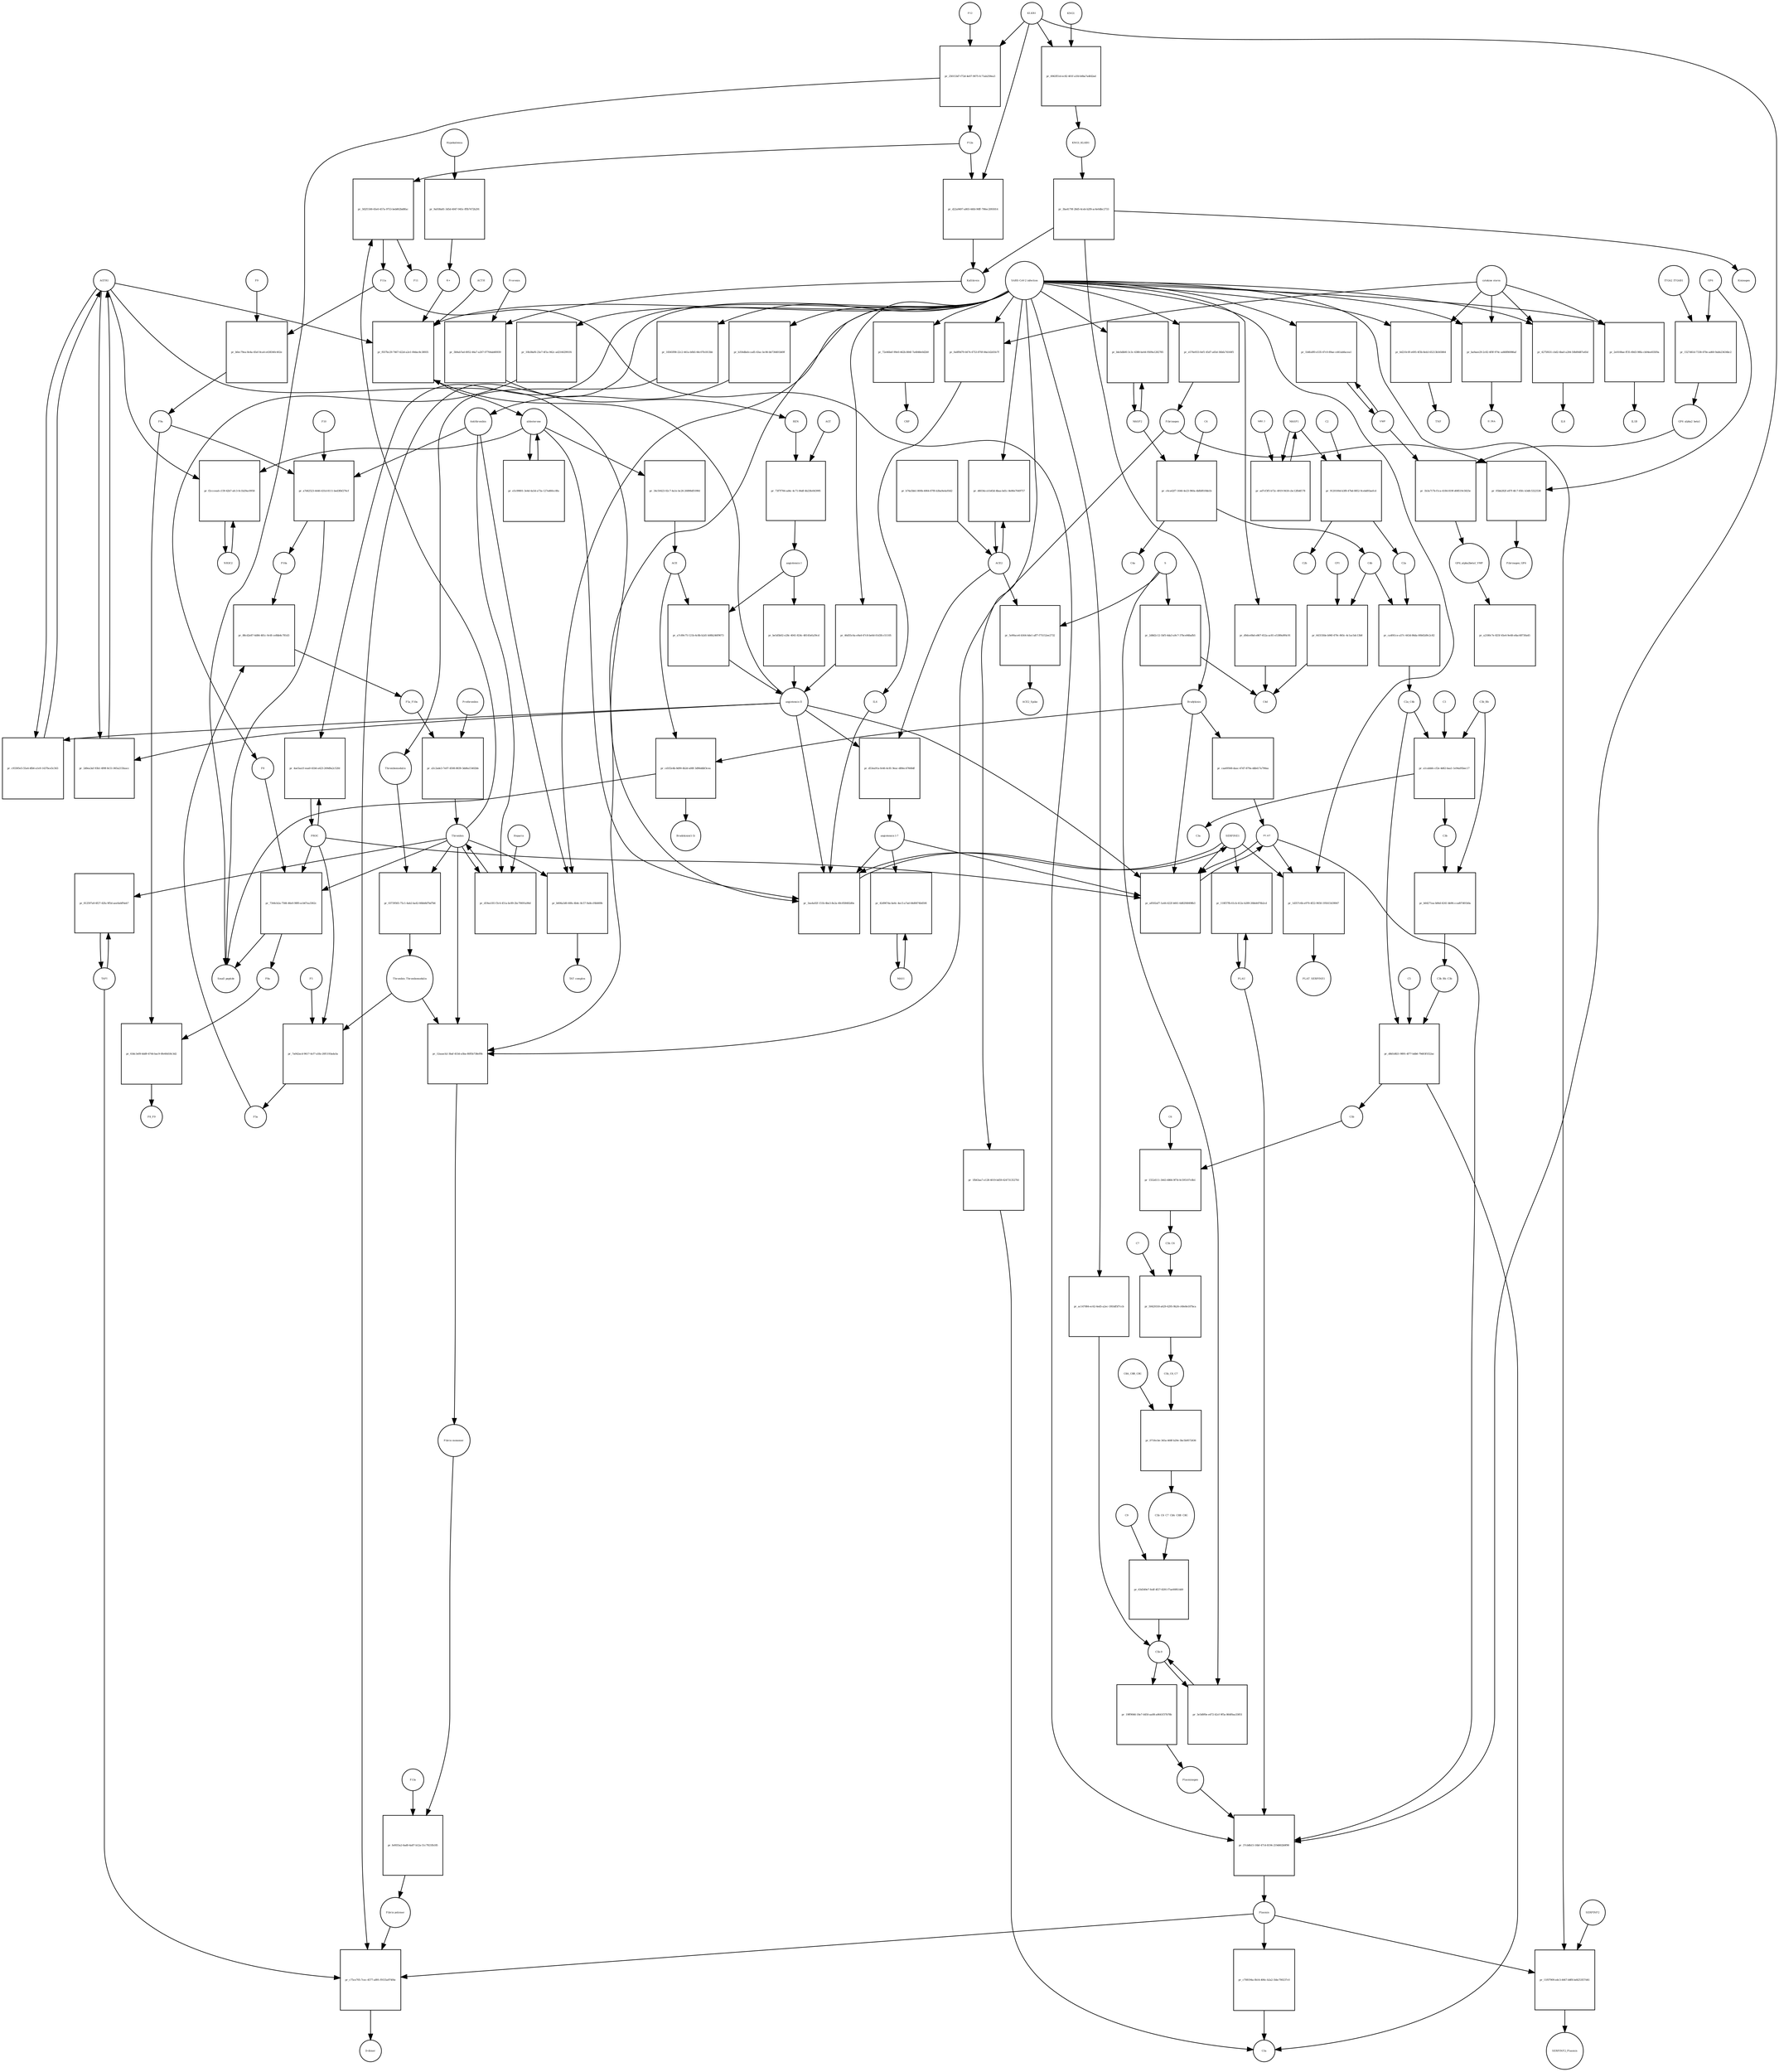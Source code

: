 strict digraph  {
F8 [annotation="urn_miriam_hgnc_3546|urn_miriam_taxonomy_9606", bipartite=0, cls=macromolecule, fontsize=4, label=F8, shape=circle];
"pr_7344cb2a-7566-46e0-98f0-ecb67ea3362c" [annotation="", bipartite=1, cls=process, fontsize=4, label="pr_7344cb2a-7566-46e0-98f0-ecb67ea3362c", shape=square];
"Small peptide" [annotation=urn_miriam_mesh_D010446, bipartite=0, cls=macromolecule, fontsize=4, label="Small peptide", shape=circle];
F8a [annotation="urn_miriam_hgnc.symbol_F8|urn_miriam_mesh_D015944|urn_miriam_taxonomy_9606", bipartite=0, cls=macromolecule, fontsize=4, label=F8a, shape=circle];
Thrombin [annotation="urn_miriam_hgnc_3535|urn_miriam_taxonomy_9606", bipartite=0, cls=macromolecule, fontsize=4, label=Thrombin, shape=circle];
PROC [annotation="urn_miriam_hgnc_9451|urn_miriam_taxonomy_9606", bipartite=0, cls=macromolecule, fontsize=4, label=PROC, shape=circle];
AGTR1 [annotation=urn_miriam_hgnc_336, bipartite=0, cls=macromolecule, fontsize=4, label=AGTR1, shape=circle];
"pr_c93305e5-55a4-4fb6-a1e9-1437bce5c563" [annotation="", bipartite=1, cls=process, fontsize=4, label="pr_c93305e5-55a4-4fb6-a1e9-1437bce5c563", shape=square];
"angiotensin II" [annotation="urn_miriam_obo.chebi_CHEBI%3A2718|urn_miriam_taxonomy_9606", bipartite=0, cls="simple chemical", fontsize=4, label="angiotensin II", shape=circle];
NR3C2 [annotation="", bipartite=0, cls=macromolecule, fontsize=4, label=NR3C2, shape=circle];
"pr_f2cccead-c159-42b7-afc3-0c1b29ac0958" [annotation="", bipartite=1, cls=process, fontsize=4, label="pr_f2cccead-c159-42b7-afc3-0c1b29ac0958", shape=square];
aldosterone [annotation="urn_miriam_obo.chebi_CHEBI%3A27584", bipartite=0, cls="simple chemical", fontsize=4, label=aldosterone, shape=circle];
"pr_e5c09801-3e4d-4a5d-a73a-127ed60cc8fa" [annotation="", bipartite=1, cls=process, fontsize=4, label="pr_e5c09801-3e4d-4a5d-a73a-127ed60cc8fa", shape=square];
SERPINE1 [annotation="", bipartite=0, cls=macromolecule, fontsize=4, label=SERPINE1, shape=circle];
"pr_3ea4a02f-151b-4be3-8e2a-40c858482d0e" [annotation="", bipartite=1, cls=process, fontsize=4, label="pr_3ea4a02f-151b-4be3-8e2a-40c858482d0e", shape=square];
"angiotensin I-7" [annotation="urn_miriam_obo.chebi_CHEBI%3A55438|urn_miriam_taxonomy_9606", bipartite=0, cls="simple chemical", fontsize=4, label="angiotensin I-7", shape=circle];
IL6 [annotation="urn_miriam_hgnc_6018|urn_miriam_taxonomy_9606", bipartite=0, cls=macromolecule, fontsize=4, label=IL6, shape=circle];
"pr_f037bc29-7467-422d-a2e1-00dac8c38935" [annotation="", bipartite=1, cls=process, fontsize=4, label="pr_f037bc29-7467-422d-a2e1-00dac8c38935", shape=square];
"SARS-CoV-2 infection" [annotation="urn_miriam_taxonomy_2697049|urn_miriam_mesh_D012327", bipartite=0, cls=phenotype, fontsize=4, label="SARS-CoV-2 infection", shape=circle];
"K+" [annotation="urn_miriam_obo.chebi_CHEBI%3A29103", bipartite=0, cls="simple chemical", fontsize=4, label="K+", shape=circle];
ACTH [annotation=urn_miriam_hgnc_9201, bipartite=0, cls="simple chemical", fontsize=4, label=ACTH, shape=circle];
"pr_46d55c6a-e9a4-47c8-be0d-01d3fcc51105" [annotation="", bipartite=1, cls=process, fontsize=4, label="pr_46d55c6a-e9a4-47c8-be0d-01d3fcc51105", shape=square];
Bradykinin [annotation="urn_miriam_obo.chebi_CHEBI%3A3165|urn_miriam_taxonomy_9606", bipartite=0, cls=macromolecule, fontsize=4, label=Bradykinin, shape=circle];
"pr_cd1f2e4b-8d90-4b2d-a08f-3d96ddbf3cea" [annotation="", bipartite=1, cls=process, fontsize=4, label="pr_cd1f2e4b-8d90-4b2d-a08f-3d96ddbf3cea", shape=square];
"Bradykinin(1-5)" [annotation="urn_miriam_mesh_C079000|urn_miriam_taxonomy_9606", bipartite=0, cls=macromolecule, fontsize=4, label="Bradykinin(1-5)", shape=circle];
ACE [annotation="urn_miriam_hgnc_2707|urn_miriam_taxonomy_9606", bipartite=0, cls=macromolecule, fontsize=4, label=ACE, shape=circle];
"pr_caa69568-daac-47d7-879a-ddb417a790aa" [annotation="", bipartite=1, cls=process, fontsize=4, label="pr_caa69568-daac-47d7-879a-ddb417a790aa", shape=square];
PLAT [annotation="urn_miriam_hgnc_9051|urn_miriam_taxonomy_9606", bipartite=0, cls=macromolecule, fontsize=4, label=PLAT, shape=circle];
"pr_2d0ea3af-93b1-499f-8c51-065a215faacc" [annotation="", bipartite=1, cls=process, fontsize=4, label="pr_2d0ea3af-93b1-499f-8c51-065a215faacc", shape=square];
MAS1 [annotation="", bipartite=0, cls=macromolecule, fontsize=4, label=MAS1, shape=circle];
"pr_42d967da-be6c-4ec5-a7ad-64d0674b4506" [annotation="", bipartite=1, cls=process, fontsize=4, label="pr_42d967da-be6c-4ec5-a7ad-64d0674b4506", shape=square];
Fibrinogen [annotation="urn_miriam_pubmed_19296670|urn_miriam_obo.go_GO%3A0005577|urn_miriam_hgnc_3661|urn_miriam_hgnc_3662|urn_miriam_hgnc_3694|urn_miriam_taxonomy_9606", bipartite=0, cls=complex, fontsize=4, label=Fibrinogen, shape=circle];
"pr_05bb282f-e87f-4fc7-85fc-b3dfc5322538" [annotation="", bipartite=1, cls=process, fontsize=4, label="pr_05bb282f-e87f-4fc7-85fc-b3dfc5322538", shape=square];
GP6 [annotation="urn_miriam_hgnc_HGNC%3A14388|urn_miriam_taxonomy_9606", bipartite=0, cls=macromolecule, fontsize=4, label=GP6, shape=circle];
Fibrinogen_GP6 [annotation="urn_miriam_pubmed_19296670|urn_miriam_obo.go_GO%3A0005577|urn_miriam_hgnc_HGNC%3A14388|urn_miriam_taxonomy_9606", bipartite=0, cls=complex, fontsize=4, label=Fibrinogen_GP6, shape=circle];
GP6_alpha2_beta1 [annotation="urn_miriam_pubmed_25051961|urn_miriam_taxonomy_10090|urn_miriam_hgnc_14338|urn_miriam_hgnc_6137|urn_miriam_hgnc_6153", bipartite=0, cls=complex, fontsize=4, label=GP6_alpha2_beta1, shape=circle];
"pr_1b3a717b-f1ca-4184-819f-d08519c5825e" [annotation="", bipartite=1, cls=process, fontsize=4, label="pr_1b3a717b-f1ca-4184-819f-d08519c5825e", shape=square];
VWF [annotation="urn_miriam_hgnc_12726|urn_miriam_taxonomy_9606", bipartite=0, cls=macromolecule, fontsize=4, label=VWF, shape=circle];
GP6_alpha2beta1_VWF [annotation="urn_miriam_pubmed_25051961|urn_miriam_taxonomy_10090|urn_miriam_hgnc_14338|urn_miriam_hgnc_6137|urn_miriam_hgnc_6153|urn_miriam_hgnc_12726", bipartite=0, cls=complex, fontsize=4, label=GP6_alpha2beta1_VWF, shape=circle];
"pr_1527d61d-7338-470e-ad60-9abb23434bc2" [annotation="", bipartite=1, cls=process, fontsize=4, label="pr_1527d61d-7338-470e-ad60-9abb23434bc2", shape=square];
ITGA2_ITGAB1 [annotation="urn_miriam_intact_EBI-16428357|urn_miriam_hgnc_6137|urn_miriam_hgnc_6153|urn_miriam_taxonomy_9606", bipartite=0, cls=complex, fontsize=4, label=ITGA2_ITGAB1, shape=circle];
"pr_a2180c7e-825f-45e4-9e48-e8ac68730a45" [annotation="", bipartite=1, cls="omitted process", fontsize=4, label="pr_a2180c7e-825f-45e4-9e48-e8ac68730a45", shape=square];
"Fibrin polymer" [annotation="urn_miriam_mesh_C465961|urn_miriam_taxonomy_9606", bipartite=0, cls=macromolecule, fontsize=4, label="Fibrin polymer", shape=circle];
"pr_c75ce705-7cec-4577-a891-f9155a974f4e" [annotation="", bipartite=1, cls=process, fontsize=4, label="pr_c75ce705-7cec-4577-a891-f9155a974f4e", shape=square];
"D-dimer" [annotation="urn_miriam_pubmed_19008457|urn_miriam_mesh_C036309|urn_miriam_taxonomy_9606", bipartite=0, cls=macromolecule, fontsize=4, label="D-dimer", shape=circle];
Plasmin [annotation="urn_miriam_hgnc.symbol_PLG|urn_miriam_mesh_D005341|urn_miriam_brenda_3.4.21.7|urn_miriam_taxonomy_9606", bipartite=0, cls=macromolecule, fontsize=4, label=Plasmin, shape=circle];
TAFI [annotation="urn_miriam_hgnc_1546|urn_miriam_taxonomy_9606", bipartite=0, cls=macromolecule, fontsize=4, label=TAFI, shape=circle];
"Fibrin monomer" [annotation="urn_miriam_mesh_C011468|urn_miriam_taxonomy_9606", bipartite=0, cls=macromolecule, fontsize=4, label="Fibrin monomer", shape=circle];
"pr_fef655a2-6ad0-4a87-b12a-51c7921fb185" [annotation="", bipartite=1, cls=process, fontsize=4, label="pr_fef655a2-6ad0-4a87-b12a-51c7921fb185", shape=square];
F13a [annotation="urn_miriam_hgnc.symbol_F13|urn_miriam_mesh_D026122|urn_miriam_brenda_2.3.2.13|urn_miriam_taxonomy_9606", bipartite=0, cls=macromolecule, fontsize=4, label=F13a, shape=circle];
"pr_6d210c0f-e695-4f3b-8eb3-65213b565864" [annotation="", bipartite=1, cls=process, fontsize=4, label="pr_6d210c0f-e695-4f3b-8eb3-65213b565864", shape=square];
TNF [annotation="urn_miriam_hgnc_11892|urn_miriam_taxonomy_9606", bipartite=0, cls=macromolecule, fontsize=4, label=TNF, shape=circle];
"cytokine storm" [annotation="urn_miriam_pubmed_2504360|urn_miriam_taxonomy_9606", bipartite=0, cls=phenotype, fontsize=4, label="cytokine storm", shape=circle];
"pr_c708194a-0b14-406c-b2a2-1bbc700237c0" [annotation="", bipartite=1, cls=process, fontsize=4, label="pr_c708194a-0b14-406c-b2a2-1bbc700237c0", shape=square];
C5a [annotation="urn_miriam_hgnc.symbol_C5|urn_miriam_mesh_D015936|urn_miriam_taxonomy_9606", bipartite=0, cls=macromolecule, fontsize=4, label=C5a, shape=circle];
"pr_19ff9046-18e7-4450-aa08-a0641f37b78b" [annotation="", bipartite=1, cls=process, fontsize=4, label="pr_19ff9046-18e7-4450-aa08-a0641f37b78b", shape=square];
Plasminogen [annotation="urn_miriam_hgnc_9071|urn_miriam_taxonomy_9606", bipartite=0, cls=macromolecule, fontsize=4, label=Plasminogen, shape=circle];
"C5b-9" [annotation="urn_miriam_obo.go_GO%3A0005579|urn_miriam_mesh_D015938|urn_miriam_mesh_D050776|urn_miriam_hgnc_1339|urn_miriam_hgnc_1346|urn_miriam_hgnc_1352|urn_miriam_hgnc_1353|urn_miriam_hgnc_1354|urn_miriam_hgnc_1358|urn_miriam_taxonomy_9606", bipartite=0, cls=complex, fontsize=4, label="C5b-9", shape=circle];
C2 [annotation="urn_miriam_hgnc_1248|urn_miriam_taxonomy_9606", bipartite=0, cls=macromolecule, fontsize=4, label=C2, shape=circle];
"pr_9120100d-b3f8-47bd-8852-9cebd93aefcd" [annotation="", bipartite=1, cls=process, fontsize=4, label="pr_9120100d-b3f8-47bd-8852-9cebd93aefcd", shape=square];
C2a [annotation="urn_miriam_hgnc.symbol_C2|urn_miriam_mesh_D050678|urn_miriam_taxonomy_9606", bipartite=0, cls=macromolecule, fontsize=4, label=C2a, shape=circle];
C2b [annotation="urn_miriam_hgnc.symbol_C2|urn_miriam_mesh_D050679|urn_miriam_taxonomy_9606", bipartite=0, cls=macromolecule, fontsize=4, label=C2b, shape=circle];
MASP1 [annotation="urn_miriam_hgnc_6901|urn_miriam_taxonomy_9606", bipartite=0, cls=macromolecule, fontsize=4, label=MASP1, shape=circle];
"pr_ba9aee29-2c82-4f0f-974c-ad48f86986af" [annotation="", bipartite=1, cls=process, fontsize=4, label="pr_ba9aee29-2c82-4f0f-974c-ad48f86986af", shape=square];
IL2RA [annotation="urn_miriam_hgnc_6008|urn_miriam_taxonomy_9606", bipartite=0, cls=macromolecule, fontsize=4, label=IL2RA, shape=circle];
"pr_4275f631-cbd2-4ba0-a284-50b89d87a45d" [annotation="", bipartite=1, cls=process, fontsize=4, label="pr_4275f631-cbd2-4ba0-a284-50b89d87a45d", shape=square];
IL8 [annotation="urn_miriam_hgnc_6025|urn_miriam_taxonomy_9606", bipartite=0, cls=macromolecule, fontsize=4, label=IL8, shape=circle];
"pr_1fb63aa7-e128-4019-bd59-6247313527fd" [annotation="", bipartite=1, cls=process, fontsize=4, label="pr_1fb63aa7-e128-4019-bd59-6247313527fd", shape=square];
"pr_0a8f9d79-6474-4753-870f-84a1d2d1fe7f" [annotation="", bipartite=1, cls=process, fontsize=4, label="pr_0a8f9d79-6474-4753-870f-84a1d2d1fe7f", shape=square];
"pr_2e0108ae-ff35-49d3-98fa-cb04ee835f0a" [annotation="", bipartite=1, cls=process, fontsize=4, label="pr_2e0108ae-ff35-49d3-98fa-cb04ee835f0a", shape=square];
IL1B [annotation="urn_miriam_hgnc_5992|urn_miriam_taxonomy_9606", bipartite=0, cls=macromolecule, fontsize=4, label=IL1B, shape=circle];
Prorenin [annotation="urn_miriam_hgnc_9958|urn_miriam_taxonomy_9606", bipartite=0, cls=macromolecule, fontsize=4, label=Prorenin, shape=circle];
"pr_3b9ab7ad-4952-46a7-a267-07764ab80939" [annotation="", bipartite=1, cls=process, fontsize=4, label="pr_3b9ab7ad-4952-46a7-a267-07764ab80939", shape=square];
REN [annotation="urn_miriam_hgnc.symbol_REN|urn_miriam_taxonomy_9606", bipartite=0, cls=macromolecule, fontsize=4, label=REN, shape=circle];
Kallikrein [annotation="urn_miriam_hgnc.symbol_KLKB1|urn_miriam_mesh_D020842|urn_miriam_brenda_3.4.21.34|urn_miriam_taxonomy_9606", bipartite=0, cls=macromolecule, fontsize=4, label=Kallikrein, shape=circle];
KLKB1 [annotation="urn_miriam_hgnc_6371|urn_miriam_taxonomy_9606", bipartite=0, cls=macromolecule, fontsize=4, label=KLKB1, shape=circle];
"pr_d22a9497-a803-44fd-90ff-790ec2093014" [annotation="", bipartite=1, cls=process, fontsize=4, label="pr_d22a9497-a803-44fd-90ff-790ec2093014", shape=square];
F12a [annotation="urn_miriam_hgnc.symbol_F12|urn_miriam_mesh_D015956|urn_miriam_brenda_3.4.21.38|urn_miriam_taxonomy_9606", bipartite=0, cls=macromolecule, fontsize=4, label=F12a, shape=circle];
"pr_18365f98-22c2-441a-b0b5-66c07b1813bb" [annotation="", bipartite=1, cls=process, fontsize=4, label="pr_18365f98-22c2-441a-b0b5-66c07b1813bb", shape=square];
Thrombomodulin [annotation="urn_miriam_hgnc_11784|urn_miriam_taxonomy_9606", bipartite=0, cls=macromolecule, fontsize=4, label=Thrombomodulin, shape=circle];
"pr_11f07909-edc3-4467-b8f8-bd4253f37d41" [annotation="", bipartite=1, cls=process, fontsize=4, label="pr_11f07909-edc3-4467-b8f8-bd4253f37d41", shape=square];
SERPINF2 [annotation="urn_miriam_hgnc_9075|urn_miriam_taxonomy_9606", bipartite=0, cls=macromolecule, fontsize=4, label=SERPINF2, shape=circle];
SERPINF2_Plasmin [annotation="urn_miriam_pubmed_2437112|urn_miriam_biogrid_314240|urn_miriam_hgnc_9075|urn_miriam_mesh_D005341|urn_miriam_taxonomy_9606", bipartite=0, cls=complex, fontsize=4, label=SERPINF2_Plasmin, shape=circle];
"pr_d9dce0bd-e867-452a-ac81-e5389a9f4c91" [annotation="", bipartite=1, cls=process, fontsize=4, label="pr_d9dce0bd-e867-452a-ac81-e5389a9f4c91", shape=square];
C4d [annotation="urn_miriam_hgnc.symbol_C4b|urn_miriam_mesh_C032261|urn_miriam_taxonomy_9606", bipartite=0, cls=macromolecule, fontsize=4, label=C4d, shape=circle];
"pr_ac147084-ec62-4ed5-a2ec-1f65df5f7ccb" [annotation="", bipartite=1, cls=process, fontsize=4, label="pr_ac147084-ec62-4ed5-a2ec-1f65df5f7ccb", shape=square];
"pr_4ae5aa1f-eaa0-41b6-a423-269d9a2c52fd" [annotation="", bipartite=1, cls=process, fontsize=4, label="pr_4ae5aa1f-eaa0-41b6-a423-269d9a2c52fd", shape=square];
"pr_1b4fa0f0-e535-47c0-89ae-cd41ab8acea1" [annotation="", bipartite=1, cls=process, fontsize=4, label="pr_1b4fa0f0-e535-47c0-89ae-cd41ab8acea1", shape=square];
"pr_72e46bef-99e0-462b-884f-7a4848e0d2b9" [annotation="", bipartite=1, cls=process, fontsize=4, label="pr_72e46bef-99e0-462b-884f-7a4848e0d2b9", shape=square];
CRP [annotation="urn_miriam_hgnc_2367|urn_miriam_taxonomy_9606", bipartite=0, cls=macromolecule, fontsize=4, label=CRP, shape=circle];
"pr_3e5d0f0e-e472-42cf-9f5a-864f0aa33851" [annotation="", bipartite=1, cls=process, fontsize=4, label="pr_3e5d0f0e-e472-42cf-9f5a-864f0aa33851", shape=square];
S [annotation="urn_miriam_uniprot_P0DTC2|urn_miriam_uniprot_P59594|urn_miriam_taxonomy_2697049", bipartite=0, cls=macromolecule, fontsize=4, label=S, shape=circle];
"pr_2d8d2c12-1bf5-4da3-a9c7-37bce84bafb5" [annotation="", bipartite=1, cls=process, fontsize=4, label="pr_2d8d2c12-1bf5-4da3-a9c7-37bce84bafb5", shape=square];
"pr_d53ea91a-fe46-4c81-9eac-d80ec47668df" [annotation="", bipartite=1, cls=process, fontsize=4, label="pr_d53ea91a-fe46-4c81-9eac-d80ec47668df", shape=square];
ACE2 [annotation="urn_miriam_hgnc_13557|urn_miriam_taxonomy_9606", bipartite=0, cls=macromolecule, fontsize=4, label=ACE2, shape=circle];
"pr_b74a5bb1-800b-4064-87f8-b3ba9a4a93d2" [annotation="", bipartite=1, cls=process, fontsize=4, label="pr_b74a5bb1-800b-4064-87f8-b3ba9a4a93d2", shape=square];
"pr_5e90ace6-b564-4de1-aff7-f75152ee2732" [annotation="", bipartite=1, cls=process, fontsize=4, label="pr_5e90ace6-b564-4de1-aff7-f75152ee2732", shape=square];
ACE2_Spike [annotation="urn_miriam_pdb_6CS2|urn_miriam_hgnc_13557|urn_miriam_uniprot_P0DTC2|urn_miriam_taxonomy_9606|urn_miriam_taxonomy_2697049", bipartite=0, cls=complex, fontsize=4, label=ACE2_Spike, shape=circle];
"pr_d6034ccd-b45d-4baa-bd1c-8e86e7649757" [annotation="", bipartite=1, cls=process, fontsize=4, label="pr_d6034ccd-b45d-4baa-bd1c-8e86e7649757", shape=square];
"pr_b356dbeb-cad5-43ac-bc06-bb730d01b69f" [annotation="", bipartite=1, cls=process, fontsize=4, label="pr_b356dbeb-cad5-43ac-bc06-bb730d01b69f", shape=square];
Antithrombin [annotation="urn_miriam_hgnc_775|urn_miriam_taxonomy_9606", bipartite=0, cls=macromolecule, fontsize=4, label=Antithrombin, shape=circle];
"pr_10b38af6-25e7-4f1a-942c-ad21662991f4" [annotation="", bipartite=1, cls=process, fontsize=4, label="pr_10b38af6-25e7-4f1a-942c-ad21662991f4", shape=square];
C4b [annotation="urn_miriam_hgnc_1324|urn_miriam_taxonomy_9606", bipartite=0, cls=macromolecule, fontsize=4, label=C4b, shape=circle];
"pr_64315fde-b96f-479c-865c-4c1ac5dc13b8" [annotation="", bipartite=1, cls=process, fontsize=4, label="pr_64315fde-b96f-479c-865c-4c1ac5dc13b8", shape=square];
CFI [annotation="urn_miriam_hgnc_2771|urn_miriam_taxonomy_9606", bipartite=0, cls=macromolecule, fontsize=4, label=CFI, shape=circle];
C3b [annotation="urn_miriam_hgnc.symbol_C3|urn_miriam_mesh_D003179|urn_miriam_taxonomy_9606", bipartite=0, cls=macromolecule, fontsize=4, label=C3b, shape=circle];
"pr_b64271ea-b84d-4241-bb96-ccad07d01b0a" [annotation="", bipartite=1, cls=process, fontsize=4, label="pr_b64271ea-b84d-4241-bb96-ccad07d01b0a", shape=square];
C3b_Bb [annotation="urn_miriam_pubmed_12440962|urn_miriam_brenda_3.4.21.47|urn_miriam_mesh_D051561|urn_miriam_mesh_D003179|urn_miriam_hgnc_1037|urn_miriam_taxonomy_9606", bipartite=0, cls=complex, fontsize=4, label=C3b_Bb, shape=circle];
C3b_Bb_C3b [annotation="urn_miriam_pubmed_12440962|urn_miriam_brenda_34.4.21.47|urn_miriam_mesh_D051566|urn_miriam_mesh_D003179|urn_miriam_hgnc_1037|urn_miriam_taxonomy_9606", bipartite=0, cls=complex, fontsize=4, label=C3b_Bb_C3b, shape=circle];
"pr_ca4f41ce-a57c-443d-86da-00b02d9c2c82" [annotation="", bipartite=1, cls=process, fontsize=4, label="pr_ca4f41ce-a57c-443d-86da-00b02d9c2c82", shape=square];
C2a_C4b [annotation="urn_miriam_mesh_D051574|urn_miriam_brenda_3.4.21.43|urn_miriam_mesh_D050678|urn_miriam_hgnc_1324|urn_miriam_taxonomy_9606", bipartite=0, cls=complex, fontsize=4, label=C2a_C4b, shape=circle];
C4 [annotation="urn_miriam_mesh_D00318|urn_miriam_taxonomy_9606", bipartite=0, cls=macromolecule, fontsize=4, label=C4, shape=circle];
"pr_c6ca42f7-1646-4e23-960a-4bfbf810bb1b" [annotation="", bipartite=1, cls=process, fontsize=4, label="pr_c6ca42f7-1646-4e23-960a-4bfbf810bb1b", shape=square];
C4a [annotation="urn_miriam_hgnc_1323|urn_miriam_taxonomy_9606", bipartite=0, cls=macromolecule, fontsize=4, label=C4a, shape=circle];
MASP2 [annotation="urn_miriam_hgnc_6902|urn_miriam_taxonomy_9606", bipartite=0, cls=macromolecule, fontsize=4, label=MASP2, shape=circle];
"pr_ad7cf3f5-b72c-4919-9418-cbc12fb4f178" [annotation="", bipartite=1, cls=process, fontsize=4, label="pr_ad7cf3f5-b72c-4919-9418-cbc12fb4f178", shape=square];
MBL2 [annotation="urn_miriam_hgnc_6902|urn_miriam_taxonomy_9606", bipartite=0, cls=macromolecule, fontsize=4, label=MBL2, shape=circle];
"pr_bbcbdb00-3c3c-4388-be44-9509a1282785" [annotation="", bipartite=1, cls=process, fontsize=4, label="pr_bbcbdb00-3c3c-4388-be44-9509a1282785", shape=square];
PLAU [annotation="urn_miriam_hgnc_9052|urn_miriam_taxonomy_9606", bipartite=0, cls=macromolecule, fontsize=4, label=PLAU, shape=circle];
"pr_118f37fb-61cb-412e-b289-26bb4476b2cd" [annotation="", bipartite=1, cls=process, fontsize=4, label="pr_118f37fb-61cb-412e-b289-26bb4476b2cd", shape=square];
C5b_C6_C7_C8A_C8B_C8G [annotation="urn_miriam_pubmed_28630159|urn_miriam_mesh_C042295|urn_miriam_mesh_D050776|urn_miriam_hgnc_1339|urn_miriam_hgnc_1352|urn_miriam_hgnc_1353|urn_miriam_hgnc_1354|urn_miriam_taxonomy_9606", bipartite=0, cls=complex, fontsize=4, label=C5b_C6_C7_C8A_C8B_C8G, shape=circle];
"pr_63d349e7-fedf-4f27-8291-f7ae00f61449" [annotation="", bipartite=1, cls=process, fontsize=4, label="pr_63d349e7-fedf-4f27-8291-f7ae00f61449", shape=square];
C9 [annotation="urn_miriam_hgnc_1358|urn_miriam_taxonomy_9606", bipartite=0, cls=macromolecule, fontsize=4, label=C9, shape=circle];
C5b_C6_C7 [annotation="urn_miriam_pubmed_28630159|urn_miriam_mesh_C037453|urn_miriam_mesh_D050776|urn_miriam_hgnc_1339|urn_miriam_hgnc_1346|urn_miriam_taxonomy_9606", bipartite=0, cls=complex, fontsize=4, label=C5b_C6_C7, shape=circle];
"pr_071fecbe-345a-468f-b29e-3bc5b9572636" [annotation="", bipartite=1, cls=process, fontsize=4, label="pr_071fecbe-345a-468f-b29e-3bc5b9572636", shape=square];
C8A_C8B_C8G [annotation="urn_miriam_mesh_D003185|urn_miriam_hgnc_1353|urn_miriam_hgnc_1352|urn_miriam_hgnc_1354|urn_miriam_taxonomy_9606", bipartite=0, cls=complex, fontsize=4, label=C8A_C8B_C8G, shape=circle];
C5b_C6 [annotation="urn_miriam_mesh_C050974|urn_miriam_mesh_D050776|urn_miriam_hgnc_1339|urn_miriam_taxonomy_9606", bipartite=0, cls=complex, fontsize=4, label=C5b_C6, shape=circle];
"pr_50429318-a629-4295-9b24-c60e8e187bca" [annotation="", bipartite=1, cls=process, fontsize=4, label="pr_50429318-a629-4295-9b24-c60e8e187bca", shape=square];
C7 [annotation="urn_miriam_hgnc_HGNC%3A1346|urn_miriam_taxonomy_9606", bipartite=0, cls=macromolecule, fontsize=4, label=C7, shape=circle];
C5b [annotation="urn_miriam_hgnc.symbol_C5|urn_miriam_mesh_D050776|urn_miriam_taxonomy_9606", bipartite=0, cls=macromolecule, fontsize=4, label=C5b, shape=circle];
"pr_1552d111-3443-4866-9f7d-0c595107c8b1" [annotation="", bipartite=1, cls=process, fontsize=4, label="pr_1552d111-3443-4866-9f7d-0c595107c8b1", shape=square];
C6 [annotation="urn_miriam_hgnc_1339|urn_miriam_taxonomy_9606", bipartite=0, cls=macromolecule, fontsize=4, label=C6, shape=circle];
C5 [annotation="urn_miriam_hgnc_1331|urn_miriam_taxonomy_9606", bipartite=0, cls=macromolecule, fontsize=4, label=C5, shape=circle];
"pr_d8d1d821-9891-4f77-bdb6-79d03f1f22ac" [annotation="", bipartite=1, cls=process, fontsize=4, label="pr_d8d1d821-9891-4f77-bdb6-79d03f1f22ac", shape=square];
C3 [annotation="urn_miriam_hgnc_1318|urn_miriam_taxonomy_9606", bipartite=0, cls=macromolecule, fontsize=4, label=C3, shape=circle];
"pr_a1cabbfe-cf2e-4d62-baa1-1e94a95bec17" [annotation="", bipartite=1, cls=process, fontsize=4, label="pr_a1cabbfe-cf2e-4d62-baa1-1e94a95bec17", shape=square];
C3a [annotation="urn_miriam_hgnc.symbol_C3|urn_miriam_mesh_D015926|urn_miriam_taxonomy_9606", bipartite=0, cls=macromolecule, fontsize=4, label=C3a, shape=circle];
"pr_03739565-75c1-4ab2-ba42-66bb8d7bd7b6" [annotation="", bipartite=1, cls=process, fontsize=4, label="pr_03739565-75c1-4ab2-ba42-66bb8d7bd7b6", shape=square];
Thrombin_Thrombomodulin [annotation="urn_miriam_pubmed_6282863|urn_miriam_taxonomy_9986|urn_miriam_biogrid_283352|urn_miriam_mesh_D013917|urn_miriam_hgnc_11784", bipartite=0, cls=complex, fontsize=4, label=Thrombin_Thrombomodulin, shape=circle];
"pr_12aaacb2-3baf-453d-a5ba-80f5b738ef9b" [annotation="", bipartite=1, cls=process, fontsize=4, label="pr_12aaacb2-3baf-453d-a5ba-80f5b738ef9b", shape=square];
KNG1_KLKB1 [annotation="urn_miriam_pubmed_17598838|urn_miriam_intact_EBI-10087151|urn_miriam_hgnc_6371|urn_miriam_hgnc_6383|urn_miriam_taxonomy_9606", bipartite=0, cls=complex, fontsize=4, label=KNG1_KLKB1, shape=circle];
"pr_3ba4179f-28d5-4ceb-b2f8-ac4e0dbc2733" [annotation="", bipartite=1, cls=process, fontsize=4, label="pr_3ba4179f-28d5-4ceb-b2f8-ac4e0dbc2733", shape=square];
Kininogen [annotation="urn_miriam_hgnc.symbol_KNG1|urn_miriam_mesh_D019679|urn_miriam_taxonomy_9606", bipartite=0, cls=macromolecule, fontsize=4, label=Kininogen, shape=circle];
"pr_e576e933-0ef1-45d7-a65d-36bfa74160f1" [annotation="", bipartite=1, cls=process, fontsize=4, label="pr_e576e933-0ef1-45d7-a65d-36bfa74160f1", shape=square];
"angiotensin I" [annotation="urn_miriam_obo.chebi_CHEBI%3A2718|urn_miriam_taxonomy_9606", bipartite=0, cls="simple chemical", fontsize=4, label="angiotensin I", shape=circle];
"pr_be5d5b02-e28c-4041-824c-48145efa39cd" [annotation="", bipartite=1, cls=process, fontsize=4, label="pr_be5d5b02-e28c-4041-824c-48145efa39cd", shape=square];
"pr_1d357c6b-e970-4f22-9650-195615439047" [annotation="", bipartite=1, cls=process, fontsize=4, label="pr_1d357c6b-e970-4f22-9650-195615439047", shape=square];
PLAT_SERPINE1 [annotation="urn_miriam_pubmed_22449964|urn_miriam_intact_EBI-7800882|urn_miriam_hgnc_9051|urn_miriam_hgnc_8593|urn_miriam_taxonomy_9606", bipartite=0, cls=complex, fontsize=4, label=PLAT_SERPINE1, shape=circle];
"pr_812597a9-6f27-42fa-9f5d-aee0abff4eb7" [annotation="", bipartite=1, cls=process, fontsize=4, label="pr_812597a9-6f27-42fa-9f5d-aee0abff4eb7", shape=square];
"pr_a8502af7-1a44-422f-b661-6d82f48498b3" [annotation="", bipartite=1, cls=process, fontsize=4, label="pr_a8502af7-1a44-422f-b661-6d82f48498b3", shape=square];
"pr_b606a3d0-40fe-4b4c-8c57-9a8ccf4b669b" [annotation="", bipartite=1, cls=process, fontsize=4, label="pr_b606a3d0-40fe-4b4c-8c57-9a8ccf4b669b", shape=square];
"TAT complex" [annotation="urn_miriam_pubmed_22930518|urn_miriam_mesh_C046193|urn_miriam_mesh_D013917|urn_miriam_hgnc_775|urn_miriam_taxonomy_9606", bipartite=0, cls=complex, fontsize=4, label="TAT complex", shape=circle];
"pr_37cb8b15-16bf-4714-8194-219d602b9f90" [annotation="", bipartite=1, cls=process, fontsize=4, label="pr_37cb8b15-16bf-4714-8194-219d602b9f90", shape=square];
F11a [annotation="urn_miriam_hgnc.symbol_F11|urn_miriam_mesh_D015945|urn_miriam_brenda_3.4.21.27|urn_miriam_taxonomy_9606", bipartite=0, cls=macromolecule, fontsize=4, label=F11a, shape=circle];
"pr_d19ee181-f3c4-451a-bc89-2bc70691a96d" [annotation="", bipartite=1, cls=process, fontsize=4, label="pr_d19ee181-f3c4-451a-bc89-2bc70691a96d", shape=square];
Heparin [annotation="urn_miriam_pubmed_708377|urn_miriam_obo.chebi_CHEBI%3A28304|urn_miriam_taxonomy_9606", bipartite=0, cls="simple chemical", fontsize=4, label=Heparin, shape=circle];
Prothrombin [annotation="urn_miriam_hgnc_3535|urn_miriam_taxonomy_9606", bipartite=0, cls=macromolecule, fontsize=4, label=Prothrombin, shape=circle];
"pr_a5c2ade3-7e07-4508-8839-3dd6a15402bb" [annotation="", bipartite=1, cls=process, fontsize=4, label="pr_a5c2ade3-7e07-4508-8839-3dd6a15402bb", shape=square];
F5a_F10a [annotation="urn_miriam_pubmed_2303476|urn_miriam_mesh_C022475|urn_miriam_mesh_D15943|urn_miriam_mesh_D015951|urn_miriam_taxonomy_9606", bipartite=0, cls=complex, fontsize=4, label=F5a_F10a, shape=circle];
F10a [annotation="urn_miriam_hgnc.symbol_F10|urn_miriam_mesh_D015951|urn_miriam_brenda_3.4.21.6|urn_miriam_taxonomy_9606", bipartite=0, cls=macromolecule, fontsize=4, label=F10a, shape=circle];
"pr_88cd2e87-4d84-481c-9c6f-ce8bb4c781d3" [annotation="", bipartite=1, cls=process, fontsize=4, label="pr_88cd2e87-4d84-481c-9c6f-ce8bb4c781d3", shape=square];
F5a [annotation="urn_miriam_hgnc.symbol_F5|urn_miriam_mesh_D015943|urn_miriam_taxonomy_9606", bipartite=0, cls=macromolecule, fontsize=4, label=F5a, shape=circle];
F5 [annotation="urn_miriam_hgnc_3541|urn_miriam_taxonomy_9606", bipartite=0, cls=macromolecule, fontsize=4, label=F5, shape=circle];
"pr_7a042acd-9617-4cf7-a5fa-20f1193ada5a" [annotation="", bipartite=1, cls=process, fontsize=4, label="pr_7a042acd-9617-4cf7-a5fa-20f1193ada5a", shape=square];
F9a [annotation="urn_miriam_hgnc.symbol_F9|urn_miriam_mesh_D015949|urn_miriam_taxonomy_9606", bipartite=0, cls=macromolecule, fontsize=4, label=F9a, shape=circle];
"pr_63dc3ef8-4dd9-4744-bac9-0fe60d18c3d2" [annotation="", bipartite=1, cls=process, fontsize=4, label="pr_63dc3ef8-4dd9-4744-bac9-0fe60d18c3d2", shape=square];
F8_F9 [annotation="urn_miriam_pubmed_22471307|urn_miriam_hgnc_3546|urn_miriam_hgnc_35531|urn_miriam_intact_EBI-11621595|urn_miriam_taxonomy_9606", bipartite=0, cls=complex, fontsize=4, label=F8_F9, shape=circle];
F9 [annotation="urn_miriam_hgnc_35531|urn_miriam_taxonomy_9606", bipartite=0, cls=macromolecule, fontsize=4, label=F9, shape=circle];
"pr_b0ec79ea-8e4a-45ef-8ca4-e438340c402e" [annotation="", bipartite=1, cls=process, fontsize=4, label="pr_b0ec79ea-8e4a-45ef-8ca4-e438340c402e", shape=square];
"pr_6943f51d-ec82-401f-a1fd-b0ba7a4fd2ad" [annotation="", bipartite=1, cls=process, fontsize=4, label="pr_6943f51d-ec82-401f-a1fd-b0ba7a4fd2ad", shape=square];
KNG1 [annotation="urn_miriam_hgnc.symbol_6383|urn_miriam_taxonomy_9606", bipartite=0, cls=macromolecule, fontsize=4, label=KNG1, shape=circle];
"pr_582f1500-65e0-457a-9753-beb802bd8fac" [annotation="", bipartite=1, cls=process, fontsize=4, label="pr_582f1500-65e0-457a-9753-beb802bd8fac", shape=square];
F11 [annotation="urn_miriam_hgnc_3529|urn_miriam_taxonomy_9606", bipartite=0, cls=macromolecule, fontsize=4, label=F11, shape=circle];
F12 [annotation="urn_miriam_hgnc_3530|urn_miriam_taxonomy_9606", bipartite=0, cls=macromolecule, fontsize=4, label=F12, shape=circle];
"pr_250153d7-f72d-4e07-9075-fc71ab259ea3" [annotation="", bipartite=1, cls=process, fontsize=4, label="pr_250153d7-f72d-4e07-9075-fc71ab259ea3", shape=square];
"pr_a7c89c75-121b-4c8b-b2d1-b08b246f9073" [annotation="", bipartite=1, cls=process, fontsize=4, label="pr_a7c89c75-121b-4c8b-b2d1-b08b246f9073", shape=square];
F10 [annotation="urn_miriam_hgnc_3528|urn_miriam_taxonomy_9606", bipartite=0, cls=macromolecule, fontsize=4, label=F10, shape=circle];
"pr_a7d42523-4446-431d-8111-bed3fbf276cf" [annotation="", bipartite=1, cls=process, fontsize=4, label="pr_a7d42523-4446-431d-8111-bed3fbf276cf", shape=square];
AGT [annotation="urn_miriam_hgnc_333|urn_miriam_taxonomy_9606", bipartite=0, cls=macromolecule, fontsize=4, label=AGT, shape=circle];
"pr_73f7f784-ad4c-4c71-84df-4b23fe043995" [annotation="", bipartite=1, cls=process, fontsize=4, label="pr_73f7f784-ad4c-4c71-84df-4b23fe043995", shape=square];
"pr_34c50423-02c7-4a1e-bc26-26898df109fd" [annotation="", bipartite=1, cls=process, fontsize=4, label="pr_34c50423-02c7-4a1e-bc26-26898df109fd", shape=square];
"pr_9a938a81-3d5d-4047-945c-fffb7472b291" [annotation="", bipartite=1, cls=process, fontsize=4, label="pr_9a938a81-3d5d-4047-945c-fffb7472b291", shape=square];
Hypokalemia [annotation="urn_miriam_mesh_D007008|urn_miriam_taxonomy_9606", bipartite=0, cls=phenotype, fontsize=4, label=Hypokalemia, shape=circle];
F8 -> "pr_7344cb2a-7566-46e0-98f0-ecb67ea3362c"  [annotation="", interaction_type=consumption];
"pr_7344cb2a-7566-46e0-98f0-ecb67ea3362c" -> "Small peptide"  [annotation="", interaction_type=production];
"pr_7344cb2a-7566-46e0-98f0-ecb67ea3362c" -> F8a  [annotation="", interaction_type=production];
F8a -> "pr_63dc3ef8-4dd9-4744-bac9-0fe60d18c3d2"  [annotation="", interaction_type=consumption];
Thrombin -> "pr_7344cb2a-7566-46e0-98f0-ecb67ea3362c"  [annotation="urn_miriam_pubmed_15746105|urn_miriam_taxonomy_9606", interaction_type=catalysis];
Thrombin -> "pr_03739565-75c1-4ab2-ba42-66bb8d7bd7b6"  [annotation="", interaction_type=consumption];
Thrombin -> "pr_12aaacb2-3baf-453d-a5ba-80f5b738ef9b"  [annotation="urn_miriam_pubmed_6282863|urn_miriam_pubmed_28228446|urn_miriam_pubmed_2117226|urn_miriam_taxonomy_9606", interaction_type=catalysis];
Thrombin -> "pr_812597a9-6f27-42fa-9f5d-aee0abff4eb7"  [annotation="urn_miriam_pubmed_23809134|urn_miriam_taxonomy_9823", interaction_type=catalysis];
Thrombin -> "pr_b606a3d0-40fe-4b4c-8c57-9a8ccf4b669b"  [annotation="", interaction_type=consumption];
Thrombin -> "pr_d19ee181-f3c4-451a-bc89-2bc70691a96d"  [annotation="", interaction_type=consumption];
Thrombin -> "pr_582f1500-65e0-457a-9753-beb802bd8fac"  [annotation="urn_miriam_pubmed_21304106|urn_miriam_pubmed_8631976|urn_miriam_taxonomy_9606", interaction_type=catalysis];
PROC -> "pr_7344cb2a-7566-46e0-98f0-ecb67ea3362c"  [annotation="urn_miriam_pubmed_15746105|urn_miriam_taxonomy_9606", interaction_type=inhibition];
PROC -> "pr_4ae5aa1f-eaa0-41b6-a423-269d9a2c52fd"  [annotation="", interaction_type=consumption];
PROC -> "pr_a8502af7-1a44-422f-b661-6d82f48498b3"  [annotation="urn_miriam_pubmed_10373228|urn_miriam_pubmed_3124286|urn_miriam_taxonomy_9606|urn_miriam_pubmed_12091055|urn_miriam_pubmed_3096399", interaction_type=inhibition];
PROC -> "pr_7a042acd-9617-4cf7-a5fa-20f1193ada5a"  [annotation="urn_miriam_pubmed_6282863|urn_miriam_pubmed_6572921|urn_miriam_pubmed_2322551|urn_miriam_taxonomy_9606", interaction_type=inhibition];
AGTR1 -> "pr_c93305e5-55a4-4fb6-a1e9-1437bce5c563"  [annotation="", interaction_type=consumption];
AGTR1 -> "pr_f2cccead-c159-42b7-afc3-0c1b29ac0958"  [annotation="urn_miriam_pubmed_21349712|urn_miriam_taxonomy_10116|urn_miriam_pubmed_7045029|urn_miriam_taxonomy_10090", interaction_type=catalysis];
AGTR1 -> "pr_3ea4a02f-151b-4be3-8e2a-40c858482d0e"  [annotation="urn_miriam_pubmed_2091055|urn_miriam_taxonomy_9606|urn_miriam_pubmed_8034668|urn_miriam_pubmed_20591974|urn_miriam_pubmed_11983698", interaction_type=catalysis];
AGTR1 -> "pr_f037bc29-7467-422d-a2e1-00dac8c38935"  [annotation="urn_miriam_pubmed_8404594|urn_miriam_taxonomy_9606|urn_miriam_pubmed_173529|urn_miriam_taxonomy_9615|urn_miriam_pubmed_32565254", interaction_type=catalysis];
AGTR1 -> "pr_2d0ea3af-93b1-499f-8c51-065a215faacc"  [annotation="", interaction_type=consumption];
"pr_c93305e5-55a4-4fb6-a1e9-1437bce5c563" -> AGTR1  [annotation="", interaction_type=production];
"angiotensin II" -> "pr_c93305e5-55a4-4fb6-a1e9-1437bce5c563"  [annotation="", interaction_type=stimulation];
"angiotensin II" -> "pr_3ea4a02f-151b-4be3-8e2a-40c858482d0e"  [annotation="urn_miriam_pubmed_2091055|urn_miriam_taxonomy_9606|urn_miriam_pubmed_8034668|urn_miriam_pubmed_20591974|urn_miriam_pubmed_11983698", interaction_type=catalysis];
"angiotensin II" -> "pr_f037bc29-7467-422d-a2e1-00dac8c38935"  [annotation="urn_miriam_pubmed_8404594|urn_miriam_taxonomy_9606|urn_miriam_pubmed_173529|urn_miriam_taxonomy_9615|urn_miriam_pubmed_32565254", interaction_type=catalysis];
"angiotensin II" -> "pr_2d0ea3af-93b1-499f-8c51-065a215faacc"  [annotation="urn_miriam_pubmed_8158359|urn_miriam_taxonomy_9606", interaction_type=stimulation];
"angiotensin II" -> "pr_d53ea91a-fe46-4c81-9eac-d80ec47668df"  [annotation="", interaction_type=consumption];
"angiotensin II" -> "pr_a8502af7-1a44-422f-b661-6d82f48498b3"  [annotation="urn_miriam_pubmed_10373228|urn_miriam_pubmed_3124286|urn_miriam_taxonomy_9606|urn_miriam_pubmed_12091055|urn_miriam_pubmed_3096399", interaction_type=catalysis];
NR3C2 -> "pr_f2cccead-c159-42b7-afc3-0c1b29ac0958"  [annotation="", interaction_type=consumption];
"pr_f2cccead-c159-42b7-afc3-0c1b29ac0958" -> NR3C2  [annotation="", interaction_type=production];
aldosterone -> "pr_f2cccead-c159-42b7-afc3-0c1b29ac0958"  [annotation="urn_miriam_pubmed_21349712|urn_miriam_taxonomy_10116|urn_miriam_pubmed_7045029|urn_miriam_taxonomy_10090", interaction_type=stimulation];
aldosterone -> "pr_e5c09801-3e4d-4a5d-a73a-127ed60cc8fa"  [annotation="", interaction_type=consumption];
aldosterone -> "pr_3ea4a02f-151b-4be3-8e2a-40c858482d0e"  [annotation="urn_miriam_pubmed_2091055|urn_miriam_taxonomy_9606|urn_miriam_pubmed_8034668|urn_miriam_pubmed_20591974|urn_miriam_pubmed_11983698", interaction_type=catalysis];
aldosterone -> "pr_34c50423-02c7-4a1e-bc26-26898df109fd"  [annotation="urn_miriam_pubmed_5932931|urn_miriam_taxonomy_10116", interaction_type=catalysis];
"pr_e5c09801-3e4d-4a5d-a73a-127ed60cc8fa" -> aldosterone  [annotation="", interaction_type=production];
SERPINE1 -> "pr_3ea4a02f-151b-4be3-8e2a-40c858482d0e"  [annotation="", interaction_type=consumption];
SERPINE1 -> "pr_118f37fb-61cb-412e-b289-26bb4476b2cd"  [annotation="urn_miriam_pubmed_21199867|urn_miriam_taxonomy_9606", interaction_type=inhibition];
SERPINE1 -> "pr_1d357c6b-e970-4f22-9650-195615439047"  [annotation="", interaction_type=consumption];
SERPINE1 -> "pr_a8502af7-1a44-422f-b661-6d82f48498b3"  [annotation="urn_miriam_pubmed_10373228|urn_miriam_pubmed_3124286|urn_miriam_taxonomy_9606|urn_miriam_pubmed_12091055|urn_miriam_pubmed_3096399", interaction_type=inhibition];
"pr_3ea4a02f-151b-4be3-8e2a-40c858482d0e" -> SERPINE1  [annotation="", interaction_type=production];
"angiotensin I-7" -> "pr_3ea4a02f-151b-4be3-8e2a-40c858482d0e"  [annotation="urn_miriam_pubmed_2091055|urn_miriam_taxonomy_9606|urn_miriam_pubmed_8034668|urn_miriam_pubmed_20591974|urn_miriam_pubmed_11983698", interaction_type=inhibition];
"angiotensin I-7" -> "pr_42d967da-be6c-4ec5-a7ad-64d0674b4506"  [annotation="urn_miriam_pubmed_18026570|urn_miriam_taxonomy_10090", interaction_type=stimulation];
"angiotensin I-7" -> "pr_a8502af7-1a44-422f-b661-6d82f48498b3"  [annotation="urn_miriam_pubmed_10373228|urn_miriam_pubmed_3124286|urn_miriam_taxonomy_9606|urn_miriam_pubmed_12091055|urn_miriam_pubmed_3096399", interaction_type=inhibition];
IL6 -> "pr_3ea4a02f-151b-4be3-8e2a-40c858482d0e"  [annotation="urn_miriam_pubmed_2091055|urn_miriam_taxonomy_9606|urn_miriam_pubmed_8034668|urn_miriam_pubmed_20591974|urn_miriam_pubmed_11983698", interaction_type=catalysis];
"pr_f037bc29-7467-422d-a2e1-00dac8c38935" -> aldosterone  [annotation="", interaction_type=production];
"SARS-CoV-2 infection" -> "pr_f037bc29-7467-422d-a2e1-00dac8c38935"  [annotation="urn_miriam_pubmed_8404594|urn_miriam_taxonomy_9606|urn_miriam_pubmed_173529|urn_miriam_taxonomy_9615|urn_miriam_pubmed_32565254", interaction_type="necessary stimulation"];
"SARS-CoV-2 infection" -> "pr_46d55c6a-e9a4-47c8-be0d-01d3fcc51105"  [annotation="urn_miriam_pubmed_32048163|urn_miriam_taxonomy_9606", interaction_type=catalysis];
"SARS-CoV-2 infection" -> "pr_c75ce705-7cec-4577-a891-f9155a974f4e"  [annotation="urn_miriam_pubmed_29096812|urn_miriam_pubmed_10574983|urn_miriam_pubmed_32172226|urn_miriam_taxonomy_9606", interaction_type="necessary stimulation"];
"SARS-CoV-2 infection" -> "pr_6d210c0f-e695-4f3b-8eb3-65213b565864"  [annotation="urn_miriam_pubmed_32504360|urn_miriam_taxonomy_9606", interaction_type=stimulation];
"SARS-CoV-2 infection" -> "pr_ba9aee29-2c82-4f0f-974c-ad48f86986af"  [annotation="urn_miriam_pubmed_32286245|urn_miriam_taxonomy_9606", interaction_type=stimulation];
"SARS-CoV-2 infection" -> "pr_4275f631-cbd2-4ba0-a284-50b89d87a45d"  [annotation="urn_miriam_pubmed_32286245|urn_miriam_taxonomy_9606", interaction_type=stimulation];
"SARS-CoV-2 infection" -> "pr_1fb63aa7-e128-4019-bd59-6247313527fd"  [annotation="urn_miriam_pmc_PMC7260598|urn_miriam_taxonomy_9606", interaction_type="necessary stimulation"];
"SARS-CoV-2 infection" -> "pr_0a8f9d79-6474-4753-870f-84a1d2d1fe7f"  [annotation="urn_miriam_pubmed_32286245|urn_miriam_taxonomy_9606", interaction_type=stimulation];
"SARS-CoV-2 infection" -> "pr_2e0108ae-ff35-49d3-98fa-cb04ee835f0a"  [annotation="urn_miriam_pubmed_32359396|urn_miriam_taxonomy_9606", interaction_type=stimulation];
"SARS-CoV-2 infection" -> "pr_18365f98-22c2-441a-b0b5-66c07b1813bb"  [annotation="urn_miriam_doi_10.1101%2F2020.04.25.20077842|urn_miriam_taxonomy_9606", interaction_type="necessary stimulation"];
"SARS-CoV-2 infection" -> "pr_11f07909-edc3-4467-b8f8-bd4253f37d41"  [annotation="urn_miriam_pubmed_2437112|urn_miriam_doi_10.1101%2F2020.04.25.20077842|urn_miriam_taxonomy_9606", interaction_type=stimulation];
"SARS-CoV-2 infection" -> "pr_d9dce0bd-e867-452a-ac81-e5389a9f4c91"  [annotation="urn_miriam_pubmed_32299776|urn_miriam_taxonomy_9606", interaction_type=stimulation];
"SARS-CoV-2 infection" -> "pr_ac147084-ec62-4ed5-a2ec-1f65df5f7ccb"  [annotation="urn_miriam_pmc_PMC7260598|urn_miriam_taxonomy_9606", interaction_type="necessary stimulation"];
"SARS-CoV-2 infection" -> "pr_4ae5aa1f-eaa0-41b6-a423-269d9a2c52fd"  [annotation="urn_miriam_pubmed_32302438|urn_miriam_taxonomy_9606", interaction_type="necessary stimulation"];
"SARS-CoV-2 infection" -> "pr_1b4fa0f0-e535-47c0-89ae-cd41ab8acea1"  [annotation="urn_miriam_pubmed_32367170|urn_miriam_taxonomy_9606", interaction_type="necessary stimulation"];
"SARS-CoV-2 infection" -> "pr_72e46bef-99e0-462b-884f-7a4848e0d2b9"  [annotation="urn_miriam_pubmed_32171076|urn_miriam_taxonomy_9606", interaction_type="necessary stimulation"];
"SARS-CoV-2 infection" -> "pr_d6034ccd-b45d-4baa-bd1c-8e86e7649757"  [annotation="urn_miriam_pubmed_16008552|urn_miriam_taxonomy_9606", interaction_type=inhibition];
"SARS-CoV-2 infection" -> "pr_b356dbeb-cad5-43ac-bc06-bb730d01b69f"  [annotation="urn_miriam_pubmed_32302438|urn_miriam_taxonomy_9606", interaction_type=inhibition];
"SARS-CoV-2 infection" -> "pr_10b38af6-25e7-4f1a-942c-ad21662991f4"  [annotation="urn_miriam_pubmed_32367170|urn_miriam_taxonomy_9606", interaction_type="necessary stimulation"];
"SARS-CoV-2 infection" -> "pr_bbcbdb00-3c3c-4388-be44-9509a1282785"  [annotation="urn_miriam_pubmed_11290788|urn_miriam_pubmed_32299776|urn_miriam_taxonomy_9606", interaction_type=stimulation];
"SARS-CoV-2 infection" -> "pr_12aaacb2-3baf-453d-a5ba-80f5b738ef9b"  [annotation="urn_miriam_pubmed_6282863|urn_miriam_pubmed_28228446|urn_miriam_pubmed_2117226|urn_miriam_taxonomy_9606", interaction_type="necessary stimulation"];
"SARS-CoV-2 infection" -> "pr_e576e933-0ef1-45d7-a65d-36bfa74160f1"  [annotation="urn_miriam_pubmed_32172226|urn_miriam_taxonomy_9606", interaction_type="necessary stimulation"];
"SARS-CoV-2 infection" -> "pr_1d357c6b-e970-4f22-9650-195615439047"  [annotation="urn_miriam_pubmed_22449964|urn_miriam_doi_10.1101%2F2020.04.25.20077842|urn_miriam_taxonomy_9606", interaction_type="necessary stimulation"];
"SARS-CoV-2 infection" -> "pr_b606a3d0-40fe-4b4c-8c57-9a8ccf4b669b"  [annotation="urn_miriam_pubmed_8136018|urn_miriam_doi_10.1101%2F2020.04.25.20077842|urn_miriam_taxonomy_9606", interaction_type="necessary stimulation"];
"K+" -> "pr_f037bc29-7467-422d-a2e1-00dac8c38935"  [annotation="urn_miriam_pubmed_8404594|urn_miriam_taxonomy_9606|urn_miriam_pubmed_173529|urn_miriam_taxonomy_9615|urn_miriam_pubmed_32565254", interaction_type=catalysis];
ACTH -> "pr_f037bc29-7467-422d-a2e1-00dac8c38935"  [annotation="urn_miriam_pubmed_8404594|urn_miriam_taxonomy_9606|urn_miriam_pubmed_173529|urn_miriam_taxonomy_9615|urn_miriam_pubmed_32565254", interaction_type=catalysis];
"pr_46d55c6a-e9a4-47c8-be0d-01d3fcc51105" -> "angiotensin II"  [annotation="", interaction_type=production];
Bradykinin -> "pr_cd1f2e4b-8d90-4b2d-a08f-3d96ddbf3cea"  [annotation="", interaction_type=consumption];
Bradykinin -> "pr_caa69568-daac-47d7-879a-ddb417a790aa"  [annotation="urn_miriam_pubmed_9066005|urn_miriam_taxonomy_9606", interaction_type=stimulation];
Bradykinin -> "pr_a8502af7-1a44-422f-b661-6d82f48498b3"  [annotation="urn_miriam_pubmed_10373228|urn_miriam_pubmed_3124286|urn_miriam_taxonomy_9606|urn_miriam_pubmed_12091055|urn_miriam_pubmed_3096399", interaction_type=catalysis];
"pr_cd1f2e4b-8d90-4b2d-a08f-3d96ddbf3cea" -> "Bradykinin(1-5)"  [annotation="", interaction_type=production];
"pr_cd1f2e4b-8d90-4b2d-a08f-3d96ddbf3cea" -> "Small peptide"  [annotation="", interaction_type=production];
ACE -> "pr_cd1f2e4b-8d90-4b2d-a08f-3d96ddbf3cea"  [annotation="urn_miriam_taxonomy_9606|urn_miriam_pubmed_10969042", interaction_type=catalysis];
ACE -> "pr_a7c89c75-121b-4c8b-b2d1-b08b246f9073"  [annotation="urn_miriam_taxonomy_9606|urn_miriam_pubmed_190881|urn_miriam_pubmed_10969042", interaction_type=catalysis];
"pr_caa69568-daac-47d7-879a-ddb417a790aa" -> PLAT  [annotation="", interaction_type=production];
PLAT -> "pr_1d357c6b-e970-4f22-9650-195615439047"  [annotation="", interaction_type=consumption];
PLAT -> "pr_a8502af7-1a44-422f-b661-6d82f48498b3"  [annotation="", interaction_type=consumption];
PLAT -> "pr_37cb8b15-16bf-4714-8194-219d602b9f90"  [annotation="urn_miriam_pubmed_89876|urn_miriam_taxonomy_9606|urn_miriam_pubmed_3850647|urn_miriam_pubmed_2966802|urn_miriam_pubmed_6539333", interaction_type=catalysis];
"pr_2d0ea3af-93b1-499f-8c51-065a215faacc" -> AGTR1  [annotation="", interaction_type=production];
MAS1 -> "pr_42d967da-be6c-4ec5-a7ad-64d0674b4506"  [annotation="", interaction_type=consumption];
"pr_42d967da-be6c-4ec5-a7ad-64d0674b4506" -> MAS1  [annotation="", interaction_type=production];
Fibrinogen -> "pr_05bb282f-e87f-4fc7-85fc-b3dfc5322538"  [annotation="", interaction_type=consumption];
Fibrinogen -> "pr_12aaacb2-3baf-453d-a5ba-80f5b738ef9b"  [annotation="", interaction_type=consumption];
"pr_05bb282f-e87f-4fc7-85fc-b3dfc5322538" -> Fibrinogen_GP6  [annotation="", interaction_type=production];
GP6 -> "pr_05bb282f-e87f-4fc7-85fc-b3dfc5322538"  [annotation="", interaction_type=consumption];
GP6 -> "pr_1527d61d-7338-470e-ad60-9abb23434bc2"  [annotation="", interaction_type=consumption];
GP6_alpha2_beta1 -> "pr_1b3a717b-f1ca-4184-819f-d08519c5825e"  [annotation="", interaction_type=consumption];
"pr_1b3a717b-f1ca-4184-819f-d08519c5825e" -> GP6_alpha2beta1_VWF  [annotation="", interaction_type=production];
VWF -> "pr_1b3a717b-f1ca-4184-819f-d08519c5825e"  [annotation="", interaction_type=consumption];
VWF -> "pr_1b4fa0f0-e535-47c0-89ae-cd41ab8acea1"  [annotation="", interaction_type=consumption];
GP6_alpha2beta1_VWF -> "pr_a2180c7e-825f-45e4-9e48-e8ac68730a45"  [annotation="", interaction_type=consumption];
"pr_1527d61d-7338-470e-ad60-9abb23434bc2" -> GP6_alpha2_beta1  [annotation="", interaction_type=production];
ITGA2_ITGAB1 -> "pr_1527d61d-7338-470e-ad60-9abb23434bc2"  [annotation="", interaction_type=consumption];
"Fibrin polymer" -> "pr_c75ce705-7cec-4577-a891-f9155a974f4e"  [annotation="", interaction_type=consumption];
"pr_c75ce705-7cec-4577-a891-f9155a974f4e" -> "D-dimer"  [annotation="", interaction_type=production];
Plasmin -> "pr_c75ce705-7cec-4577-a891-f9155a974f4e"  [annotation="urn_miriam_pubmed_29096812|urn_miriam_pubmed_10574983|urn_miriam_pubmed_32172226|urn_miriam_taxonomy_9606", interaction_type=catalysis];
Plasmin -> "pr_c708194a-0b14-406c-b2a2-1bbc700237c0"  [annotation="urn_miriam_pubmed_27077125|urn_miriam_taxonomy_10090", interaction_type="necessary stimulation"];
Plasmin -> "pr_11f07909-edc3-4467-b8f8-bd4253f37d41"  [annotation="", interaction_type=consumption];
TAFI -> "pr_c75ce705-7cec-4577-a891-f9155a974f4e"  [annotation="urn_miriam_pubmed_29096812|urn_miriam_pubmed_10574983|urn_miriam_pubmed_32172226|urn_miriam_taxonomy_9606", interaction_type=catalysis];
TAFI -> "pr_812597a9-6f27-42fa-9f5d-aee0abff4eb7"  [annotation="", interaction_type=consumption];
"Fibrin monomer" -> "pr_fef655a2-6ad0-4a87-b12a-51c7921fb185"  [annotation="", interaction_type=consumption];
"pr_fef655a2-6ad0-4a87-b12a-51c7921fb185" -> "Fibrin polymer"  [annotation="", interaction_type=production];
F13a -> "pr_fef655a2-6ad0-4a87-b12a-51c7921fb185"  [annotation="urn_miriam_pubmed_29096812|urn_miriam_pubmed_7577232|urn_miriam_taxonomy_9606", interaction_type=catalysis];
"pr_6d210c0f-e695-4f3b-8eb3-65213b565864" -> TNF  [annotation="", interaction_type=production];
"cytokine storm" -> "pr_6d210c0f-e695-4f3b-8eb3-65213b565864"  [annotation="urn_miriam_pubmed_32504360|urn_miriam_taxonomy_9606", interaction_type=stimulation];
"cytokine storm" -> "pr_ba9aee29-2c82-4f0f-974c-ad48f86986af"  [annotation="urn_miriam_pubmed_32286245|urn_miriam_taxonomy_9606", interaction_type=stimulation];
"cytokine storm" -> "pr_4275f631-cbd2-4ba0-a284-50b89d87a45d"  [annotation="urn_miriam_pubmed_32286245|urn_miriam_taxonomy_9606", interaction_type=stimulation];
"cytokine storm" -> "pr_0a8f9d79-6474-4753-870f-84a1d2d1fe7f"  [annotation="urn_miriam_pubmed_32286245|urn_miriam_taxonomy_9606", interaction_type=stimulation];
"cytokine storm" -> "pr_2e0108ae-ff35-49d3-98fa-cb04ee835f0a"  [annotation="urn_miriam_pubmed_32359396|urn_miriam_taxonomy_9606", interaction_type=stimulation];
"pr_c708194a-0b14-406c-b2a2-1bbc700237c0" -> C5a  [annotation="", interaction_type=production];
"pr_19ff9046-18e7-4450-aa08-a0641f37b78b" -> Plasminogen  [annotation="", interaction_type=production];
Plasminogen -> "pr_37cb8b15-16bf-4714-8194-219d602b9f90"  [annotation="", interaction_type=consumption];
"C5b-9" -> "pr_19ff9046-18e7-4450-aa08-a0641f37b78b"  [annotation="urn_miriam_pubmed_9012652|urn_miriam_taxonomy_9606", interaction_type=stimulation];
"C5b-9" -> "pr_3e5d0f0e-e472-42cf-9f5a-864f0aa33851"  [annotation="", interaction_type=consumption];
C2 -> "pr_9120100d-b3f8-47bd-8852-9cebd93aefcd"  [annotation="", interaction_type=consumption];
"pr_9120100d-b3f8-47bd-8852-9cebd93aefcd" -> C2a  [annotation="", interaction_type=production];
"pr_9120100d-b3f8-47bd-8852-9cebd93aefcd" -> C2b  [annotation="", interaction_type=production];
C2a -> "pr_ca4f41ce-a57c-443d-86da-00b02d9c2c82"  [annotation="", interaction_type=consumption];
MASP1 -> "pr_9120100d-b3f8-47bd-8852-9cebd93aefcd"  [annotation="urn_miriam_pubmed_10946292|urn_miriam_taxonomy_9606", interaction_type=catalysis];
MASP1 -> "pr_ad7cf3f5-b72c-4919-9418-cbc12fb4f178"  [annotation="", interaction_type=consumption];
"pr_ba9aee29-2c82-4f0f-974c-ad48f86986af" -> IL2RA  [annotation="", interaction_type=production];
"pr_4275f631-cbd2-4ba0-a284-50b89d87a45d" -> IL8  [annotation="", interaction_type=production];
"pr_1fb63aa7-e128-4019-bd59-6247313527fd" -> C5a  [annotation="", interaction_type=production];
"pr_0a8f9d79-6474-4753-870f-84a1d2d1fe7f" -> IL6  [annotation="", interaction_type=production];
"pr_2e0108ae-ff35-49d3-98fa-cb04ee835f0a" -> IL1B  [annotation="", interaction_type=production];
Prorenin -> "pr_3b9ab7ad-4952-46a7-a267-07764ab80939"  [annotation="", interaction_type=consumption];
"pr_3b9ab7ad-4952-46a7-a267-07764ab80939" -> REN  [annotation="", interaction_type=production];
REN -> "pr_73f7f784-ad4c-4c71-84df-4b23fe043995"  [annotation="urn_miriam_pubmed_10585461|urn_miriam_pubmed_30934934|urn_miriam_pubmed_6172448|urn_miriam_taxonomy_9606", interaction_type=catalysis];
Kallikrein -> "pr_3b9ab7ad-4952-46a7-a267-07764ab80939"  [annotation="urn_miriam_pubmed_692685|urn_miriam_taxonomy_9606", interaction_type=catalysis];
KLKB1 -> "pr_d22a9497-a803-44fd-90ff-790ec2093014"  [annotation="", interaction_type=consumption];
KLKB1 -> "pr_37cb8b15-16bf-4714-8194-219d602b9f90"  [annotation="urn_miriam_pubmed_89876|urn_miriam_taxonomy_9606|urn_miriam_pubmed_3850647|urn_miriam_pubmed_2966802|urn_miriam_pubmed_6539333", interaction_type=catalysis];
KLKB1 -> "pr_6943f51d-ec82-401f-a1fd-b0ba7a4fd2ad"  [annotation="", interaction_type=consumption];
KLKB1 -> "pr_250153d7-f72d-4e07-9075-fc71ab259ea3"  [annotation="urn_miriam_pubmed_7391081|urn_miriam_taxonomy_9606|urn_miriam_pubmed_864009", interaction_type=catalysis];
"pr_d22a9497-a803-44fd-90ff-790ec2093014" -> Kallikrein  [annotation="", interaction_type=production];
F12a -> "pr_d22a9497-a803-44fd-90ff-790ec2093014"  [annotation="urn_miriam_pubmed_21304106|urn_miriam_taxonomy_9606", interaction_type=catalysis];
F12a -> "pr_582f1500-65e0-457a-9753-beb802bd8fac"  [annotation="", interaction_type=consumption];
"pr_18365f98-22c2-441a-b0b5-66c07b1813bb" -> Thrombomodulin  [annotation="", interaction_type=production];
Thrombomodulin -> "pr_03739565-75c1-4ab2-ba42-66bb8d7bd7b6"  [annotation="", interaction_type=consumption];
"pr_11f07909-edc3-4467-b8f8-bd4253f37d41" -> SERPINF2_Plasmin  [annotation="", interaction_type=production];
SERPINF2 -> "pr_11f07909-edc3-4467-b8f8-bd4253f37d41"  [annotation="", interaction_type=consumption];
"pr_d9dce0bd-e867-452a-ac81-e5389a9f4c91" -> C4d  [annotation="", interaction_type=production];
"pr_ac147084-ec62-4ed5-a2ec-1f65df5f7ccb" -> "C5b-9"  [annotation="", interaction_type=production];
"pr_4ae5aa1f-eaa0-41b6-a423-269d9a2c52fd" -> PROC  [annotation="", interaction_type=production];
"pr_1b4fa0f0-e535-47c0-89ae-cd41ab8acea1" -> VWF  [annotation="", interaction_type=production];
"pr_72e46bef-99e0-462b-884f-7a4848e0d2b9" -> CRP  [annotation="", interaction_type=production];
"pr_3e5d0f0e-e472-42cf-9f5a-864f0aa33851" -> "C5b-9"  [annotation="", interaction_type=production];
S -> "pr_3e5d0f0e-e472-42cf-9f5a-864f0aa33851"  [annotation="", interaction_type=consumption];
S -> "pr_2d8d2c12-1bf5-4da3-a9c7-37bce84bafb5"  [annotation="", interaction_type=consumption];
S -> "pr_5e90ace6-b564-4de1-aff7-f75152ee2732"  [annotation="", interaction_type=consumption];
"pr_2d8d2c12-1bf5-4da3-a9c7-37bce84bafb5" -> C4d  [annotation="", interaction_type=production];
"pr_d53ea91a-fe46-4c81-9eac-d80ec47668df" -> "angiotensin I-7"  [annotation="", interaction_type=production];
ACE2 -> "pr_d53ea91a-fe46-4c81-9eac-d80ec47668df"  [annotation="urn_miriam_pubmed_23392115|urn_miriam_taxonomy_10090", interaction_type=catalysis];
ACE2 -> "pr_5e90ace6-b564-4de1-aff7-f75152ee2732"  [annotation="", interaction_type=consumption];
ACE2 -> "pr_d6034ccd-b45d-4baa-bd1c-8e86e7649757"  [annotation="", interaction_type=consumption];
"pr_b74a5bb1-800b-4064-87f8-b3ba9a4a93d2" -> ACE2  [annotation="", interaction_type=production];
"pr_5e90ace6-b564-4de1-aff7-f75152ee2732" -> ACE2_Spike  [annotation="", interaction_type=production];
"pr_d6034ccd-b45d-4baa-bd1c-8e86e7649757" -> ACE2  [annotation="", interaction_type=production];
"pr_b356dbeb-cad5-43ac-bc06-bb730d01b69f" -> Antithrombin  [annotation="", interaction_type=production];
Antithrombin -> "pr_b606a3d0-40fe-4b4c-8c57-9a8ccf4b669b"  [annotation="", interaction_type=consumption];
Antithrombin -> "pr_d19ee181-f3c4-451a-bc89-2bc70691a96d"  [annotation="urn_miriam_pubmed_579490|urn_miriam_taxonomy_9606", interaction_type=inhibition];
Antithrombin -> "pr_a7d42523-4446-431d-8111-bed3fbf276cf"  [annotation="urn_miriam_pubmed_11551226|urn_miriam_pubmed_15853774|urn_miriam_taxonomy_9606", interaction_type=inhibition];
"pr_10b38af6-25e7-4f1a-942c-ad21662991f4" -> F8  [annotation="", interaction_type=production];
C4b -> "pr_64315fde-b96f-479c-865c-4c1ac5dc13b8"  [annotation="", interaction_type=consumption];
C4b -> "pr_ca4f41ce-a57c-443d-86da-00b02d9c2c82"  [annotation="", interaction_type=consumption];
"pr_64315fde-b96f-479c-865c-4c1ac5dc13b8" -> C4d  [annotation="", interaction_type=production];
CFI -> "pr_64315fde-b96f-479c-865c-4c1ac5dc13b8"  [annotation="urn_miriam_pubmed_19362461|urn_miriam_taxonomy_9606", interaction_type=catalysis];
C3b -> "pr_b64271ea-b84d-4241-bb96-ccad07d01b0a"  [annotation="", interaction_type=consumption];
"pr_b64271ea-b84d-4241-bb96-ccad07d01b0a" -> C3b_Bb_C3b  [annotation="", interaction_type=production];
C3b_Bb -> "pr_b64271ea-b84d-4241-bb96-ccad07d01b0a"  [annotation="", interaction_type=consumption];
C3b_Bb -> "pr_a1cabbfe-cf2e-4d62-baa1-1e94a95bec17"  [annotation="urn_miriam_pubmed_427127|urn_miriam_taxonomy_9606|urn_miriam_pubmed_17395591", interaction_type=catalysis];
C3b_Bb_C3b -> "pr_d8d1d821-9891-4f77-bdb6-79d03f1f22ac"  [annotation="urn_miriam_pubmed_30083158|urn_miriam_taxonomy_9606|urn_miriam_pubmed_12878586", interaction_type=catalysis];
"pr_ca4f41ce-a57c-443d-86da-00b02d9c2c82" -> C2a_C4b  [annotation="", interaction_type=production];
C2a_C4b -> "pr_d8d1d821-9891-4f77-bdb6-79d03f1f22ac"  [annotation="urn_miriam_pubmed_30083158|urn_miriam_taxonomy_9606|urn_miriam_pubmed_12878586", interaction_type=catalysis];
C2a_C4b -> "pr_a1cabbfe-cf2e-4d62-baa1-1e94a95bec17"  [annotation="urn_miriam_pubmed_427127|urn_miriam_taxonomy_9606|urn_miriam_pubmed_17395591", interaction_type=catalysis];
C4 -> "pr_c6ca42f7-1646-4e23-960a-4bfbf810bb1b"  [annotation="", interaction_type=consumption];
"pr_c6ca42f7-1646-4e23-960a-4bfbf810bb1b" -> C4b  [annotation="", interaction_type=production];
"pr_c6ca42f7-1646-4e23-960a-4bfbf810bb1b" -> C4a  [annotation="", interaction_type=production];
MASP2 -> "pr_c6ca42f7-1646-4e23-960a-4bfbf810bb1b"  [annotation="urn_miriam_pubmed_21664989|urn_miriam_taxonomy_9606", interaction_type=catalysis];
MASP2 -> "pr_bbcbdb00-3c3c-4388-be44-9509a1282785"  [annotation="", interaction_type=consumption];
"pr_ad7cf3f5-b72c-4919-9418-cbc12fb4f178" -> MASP1  [annotation="", interaction_type=production];
MBL2 -> "pr_ad7cf3f5-b72c-4919-9418-cbc12fb4f178"  [annotation="urn_miriam_pubmed_11290788|urn_miriam_taxonomy_9606", interaction_type=stimulation];
"pr_bbcbdb00-3c3c-4388-be44-9509a1282785" -> MASP2  [annotation="", interaction_type=production];
PLAU -> "pr_118f37fb-61cb-412e-b289-26bb4476b2cd"  [annotation="", interaction_type=consumption];
PLAU -> "pr_37cb8b15-16bf-4714-8194-219d602b9f90"  [annotation="urn_miriam_pubmed_89876|urn_miriam_taxonomy_9606|urn_miriam_pubmed_3850647|urn_miriam_pubmed_2966802|urn_miriam_pubmed_6539333", interaction_type=catalysis];
"pr_118f37fb-61cb-412e-b289-26bb4476b2cd" -> PLAU  [annotation="", interaction_type=production];
C5b_C6_C7_C8A_C8B_C8G -> "pr_63d349e7-fedf-4f27-8291-f7ae00f61449"  [annotation="", interaction_type=consumption];
"pr_63d349e7-fedf-4f27-8291-f7ae00f61449" -> "C5b-9"  [annotation="", interaction_type=production];
C9 -> "pr_63d349e7-fedf-4f27-8291-f7ae00f61449"  [annotation="", interaction_type=consumption];
C5b_C6_C7 -> "pr_071fecbe-345a-468f-b29e-3bc5b9572636"  [annotation="", interaction_type=consumption];
"pr_071fecbe-345a-468f-b29e-3bc5b9572636" -> C5b_C6_C7_C8A_C8B_C8G  [annotation="", interaction_type=production];
C8A_C8B_C8G -> "pr_071fecbe-345a-468f-b29e-3bc5b9572636"  [annotation="", interaction_type=consumption];
C5b_C6 -> "pr_50429318-a629-4295-9b24-c60e8e187bca"  [annotation="", interaction_type=consumption];
"pr_50429318-a629-4295-9b24-c60e8e187bca" -> C5b_C6_C7  [annotation="", interaction_type=production];
C7 -> "pr_50429318-a629-4295-9b24-c60e8e187bca"  [annotation="", interaction_type=consumption];
C5b -> "pr_1552d111-3443-4866-9f7d-0c595107c8b1"  [annotation="", interaction_type=consumption];
"pr_1552d111-3443-4866-9f7d-0c595107c8b1" -> C5b_C6  [annotation="", interaction_type=production];
C6 -> "pr_1552d111-3443-4866-9f7d-0c595107c8b1"  [annotation="", interaction_type=consumption];
C5 -> "pr_d8d1d821-9891-4f77-bdb6-79d03f1f22ac"  [annotation="", interaction_type=consumption];
"pr_d8d1d821-9891-4f77-bdb6-79d03f1f22ac" -> C5b  [annotation="", interaction_type=production];
"pr_d8d1d821-9891-4f77-bdb6-79d03f1f22ac" -> C5a  [annotation="", interaction_type=production];
C3 -> "pr_a1cabbfe-cf2e-4d62-baa1-1e94a95bec17"  [annotation="", interaction_type=consumption];
"pr_a1cabbfe-cf2e-4d62-baa1-1e94a95bec17" -> C3a  [annotation="", interaction_type=production];
"pr_a1cabbfe-cf2e-4d62-baa1-1e94a95bec17" -> C3b  [annotation="", interaction_type=production];
"pr_03739565-75c1-4ab2-ba42-66bb8d7bd7b6" -> Thrombin_Thrombomodulin  [annotation="", interaction_type=production];
Thrombin_Thrombomodulin -> "pr_12aaacb2-3baf-453d-a5ba-80f5b738ef9b"  [annotation="urn_miriam_pubmed_6282863|urn_miriam_pubmed_28228446|urn_miriam_pubmed_2117226|urn_miriam_taxonomy_9606", interaction_type=inhibition];
Thrombin_Thrombomodulin -> "pr_7a042acd-9617-4cf7-a5fa-20f1193ada5a"  [annotation="urn_miriam_pubmed_6282863|urn_miriam_pubmed_6572921|urn_miriam_pubmed_2322551|urn_miriam_taxonomy_9606", interaction_type=inhibition];
"pr_12aaacb2-3baf-453d-a5ba-80f5b738ef9b" -> "Fibrin monomer"  [annotation="", interaction_type=production];
KNG1_KLKB1 -> "pr_3ba4179f-28d5-4ceb-b2f8-ac4e0dbc2733"  [annotation="urn_miriam_pubmed_6768384|urn_miriam_pubmed_4627469|urn_miriam_taxonomy_9606", interaction_type=catalysis];
"pr_3ba4179f-28d5-4ceb-b2f8-ac4e0dbc2733" -> Kininogen  [annotation="", interaction_type=production];
"pr_3ba4179f-28d5-4ceb-b2f8-ac4e0dbc2733" -> Bradykinin  [annotation="", interaction_type=production];
"pr_3ba4179f-28d5-4ceb-b2f8-ac4e0dbc2733" -> Kallikrein  [annotation="", interaction_type=production];
"pr_e576e933-0ef1-45d7-a65d-36bfa74160f1" -> Fibrinogen  [annotation="", interaction_type=production];
"angiotensin I" -> "pr_be5d5b02-e28c-4041-824c-48145efa39cd"  [annotation="", interaction_type=consumption];
"angiotensin I" -> "pr_a7c89c75-121b-4c8b-b2d1-b08b246f9073"  [annotation="", interaction_type=consumption];
"pr_be5d5b02-e28c-4041-824c-48145efa39cd" -> "angiotensin II"  [annotation="", interaction_type=production];
"pr_1d357c6b-e970-4f22-9650-195615439047" -> PLAT_SERPINE1  [annotation="", interaction_type=production];
"pr_812597a9-6f27-42fa-9f5d-aee0abff4eb7" -> TAFI  [annotation="", interaction_type=production];
"pr_a8502af7-1a44-422f-b661-6d82f48498b3" -> PLAT  [annotation="", interaction_type=production];
"pr_b606a3d0-40fe-4b4c-8c57-9a8ccf4b669b" -> "TAT complex"  [annotation="", interaction_type=production];
"pr_37cb8b15-16bf-4714-8194-219d602b9f90" -> Plasmin  [annotation="", interaction_type=production];
F11a -> "pr_37cb8b15-16bf-4714-8194-219d602b9f90"  [annotation="urn_miriam_pubmed_89876|urn_miriam_taxonomy_9606|urn_miriam_pubmed_3850647|urn_miriam_pubmed_2966802|urn_miriam_pubmed_6539333", interaction_type=catalysis];
F11a -> "pr_b0ec79ea-8e4a-45ef-8ca4-e438340c402e"  [annotation="urn_miriam_pubmed_9100000|urn_miriam_taxonomy_9606", interaction_type=catalysis];
"pr_d19ee181-f3c4-451a-bc89-2bc70691a96d" -> Thrombin  [annotation="", interaction_type=production];
Heparin -> "pr_d19ee181-f3c4-451a-bc89-2bc70691a96d"  [annotation="urn_miriam_pubmed_579490|urn_miriam_taxonomy_9606", interaction_type=catalysis];
Prothrombin -> "pr_a5c2ade3-7e07-4508-8839-3dd6a15402bb"  [annotation="", interaction_type=consumption];
"pr_a5c2ade3-7e07-4508-8839-3dd6a15402bb" -> Thrombin  [annotation="", interaction_type=production];
F5a_F10a -> "pr_a5c2ade3-7e07-4508-8839-3dd6a15402bb"  [annotation="urn_miriam_pubmed_4430674|urn_miriam_pubmed_3818642|urn_miriam_taxonomy_9606", interaction_type=catalysis];
F10a -> "pr_88cd2e87-4d84-481c-9c6f-ce8bb4c781d3"  [annotation="", interaction_type=consumption];
"pr_88cd2e87-4d84-481c-9c6f-ce8bb4c781d3" -> F5a_F10a  [annotation="", interaction_type=production];
F5a -> "pr_88cd2e87-4d84-481c-9c6f-ce8bb4c781d3"  [annotation="", interaction_type=consumption];
F5 -> "pr_7a042acd-9617-4cf7-a5fa-20f1193ada5a"  [annotation="", interaction_type=consumption];
"pr_7a042acd-9617-4cf7-a5fa-20f1193ada5a" -> F5a  [annotation="", interaction_type=production];
F9a -> "pr_63dc3ef8-4dd9-4744-bac9-0fe60d18c3d2"  [annotation="", interaction_type=consumption];
F9a -> "pr_a7d42523-4446-431d-8111-bed3fbf276cf"  [annotation="urn_miriam_pubmed_11551226|urn_miriam_pubmed_15853774|urn_miriam_taxonomy_9606", interaction_type=catalysis];
"pr_63dc3ef8-4dd9-4744-bac9-0fe60d18c3d2" -> F8_F9  [annotation="", interaction_type=production];
F9 -> "pr_b0ec79ea-8e4a-45ef-8ca4-e438340c402e"  [annotation="", interaction_type=consumption];
"pr_b0ec79ea-8e4a-45ef-8ca4-e438340c402e" -> F9a  [annotation="", interaction_type=production];
"pr_6943f51d-ec82-401f-a1fd-b0ba7a4fd2ad" -> KNG1_KLKB1  [annotation="", interaction_type=production];
KNG1 -> "pr_6943f51d-ec82-401f-a1fd-b0ba7a4fd2ad"  [annotation="", interaction_type=consumption];
"pr_582f1500-65e0-457a-9753-beb802bd8fac" -> F11  [annotation="", interaction_type=production];
"pr_582f1500-65e0-457a-9753-beb802bd8fac" -> F11a  [annotation="", interaction_type=production];
F12 -> "pr_250153d7-f72d-4e07-9075-fc71ab259ea3"  [annotation="", interaction_type=consumption];
"pr_250153d7-f72d-4e07-9075-fc71ab259ea3" -> F12a  [annotation="", interaction_type=production];
"pr_250153d7-f72d-4e07-9075-fc71ab259ea3" -> "Small peptide"  [annotation="", interaction_type=production];
"pr_a7c89c75-121b-4c8b-b2d1-b08b246f9073" -> "angiotensin II"  [annotation="", interaction_type=production];
F10 -> "pr_a7d42523-4446-431d-8111-bed3fbf276cf"  [annotation="", interaction_type=consumption];
"pr_a7d42523-4446-431d-8111-bed3fbf276cf" -> F10a  [annotation="", interaction_type=production];
"pr_a7d42523-4446-431d-8111-bed3fbf276cf" -> "Small peptide"  [annotation="", interaction_type=production];
AGT -> "pr_73f7f784-ad4c-4c71-84df-4b23fe043995"  [annotation="", interaction_type=consumption];
"pr_73f7f784-ad4c-4c71-84df-4b23fe043995" -> "angiotensin I"  [annotation="", interaction_type=production];
"pr_34c50423-02c7-4a1e-bc26-26898df109fd" -> ACE  [annotation="", interaction_type=production];
"pr_9a938a81-3d5d-4047-945c-fffb7472b291" -> "K+"  [annotation="", interaction_type=production];
Hypokalemia -> "pr_9a938a81-3d5d-4047-945c-fffb7472b291"  [annotation="urn_miriam_pubmed_32525548|urn_miriam_taxonomy_9606", interaction_type=inhibition];
}
